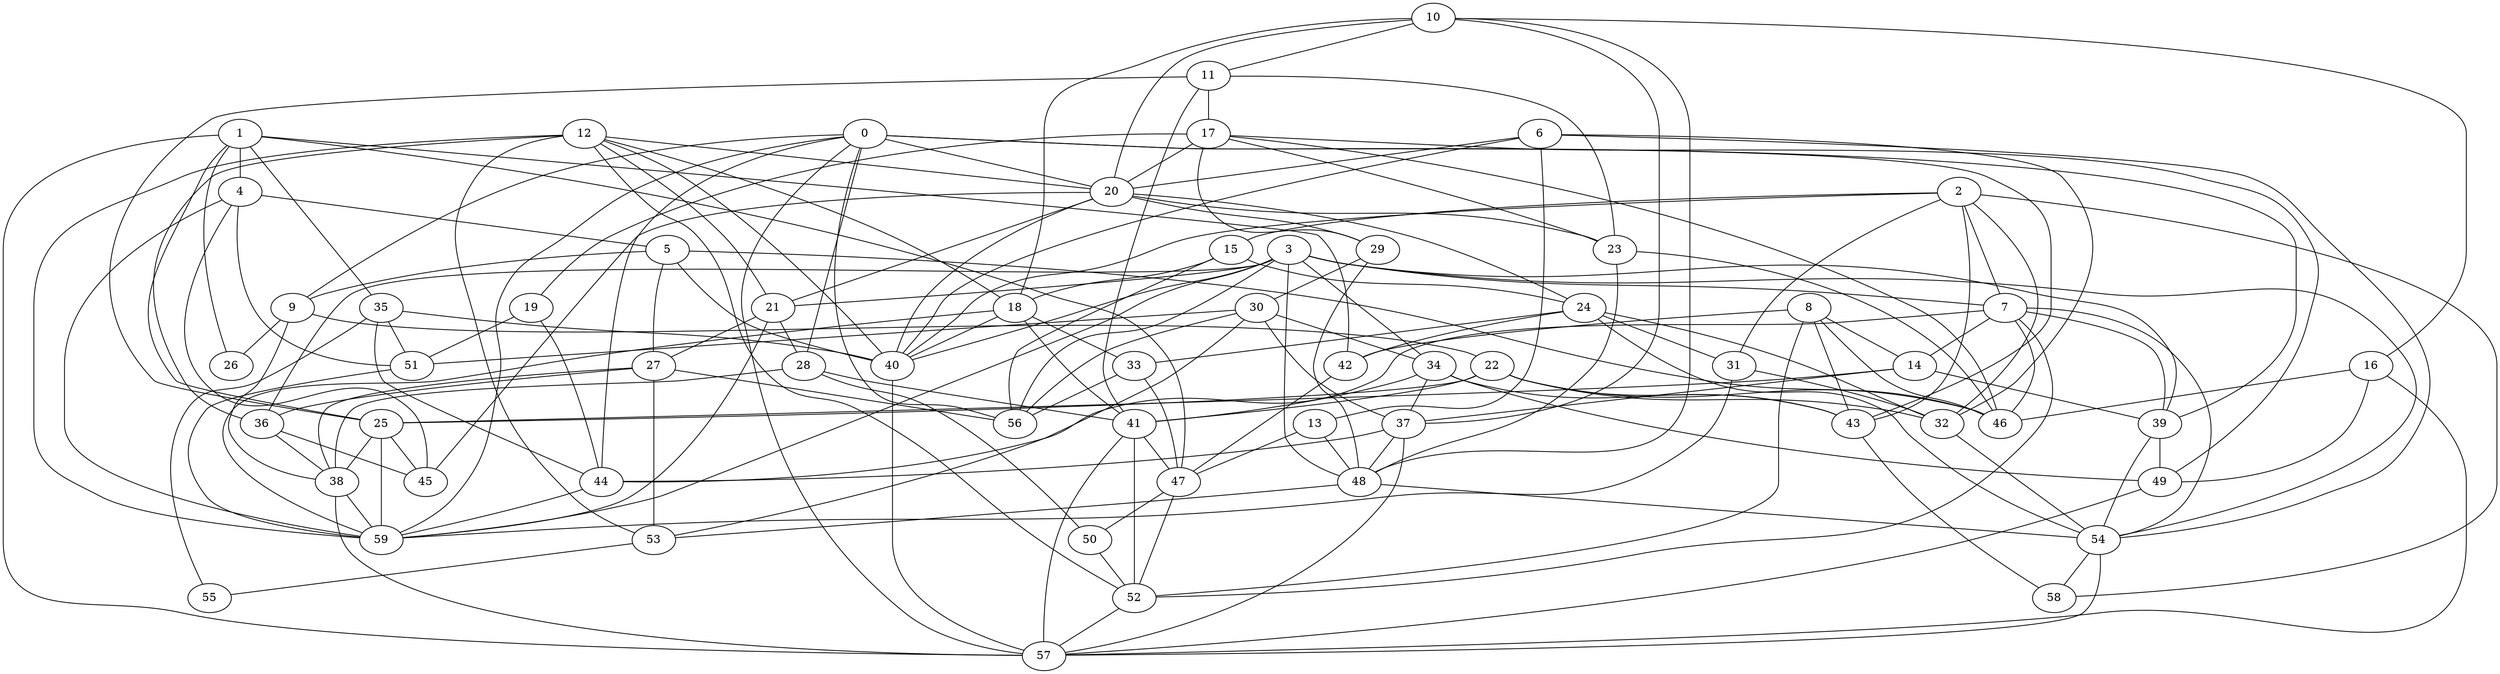 
graph graphname {
    0 -- 39
0 -- 9
0 -- 43
0 -- 44
0 -- 20
0 -- 56
0 -- 57
0 -- 59
0 -- 28
1 -- 35
1 -- 4
1 -- 42
1 -- 47
1 -- 57
1 -- 25
1 -- 26
2 -- 32
2 -- 7
2 -- 40
2 -- 43
2 -- 15
2 -- 58
2 -- 31
3 -- 34
3 -- 36
3 -- 7
3 -- 40
3 -- 39
3 -- 48
3 -- 21
3 -- 54
3 -- 56
3 -- 59
4 -- 51
4 -- 45
4 -- 59
4 -- 5
5 -- 40
5 -- 9
5 -- 27
5 -- 46
6 -- 32
6 -- 40
6 -- 20
6 -- 13
6 -- 54
7 -- 39
7 -- 44
7 -- 14
7 -- 52
7 -- 46
7 -- 54
8 -- 42
8 -- 43
8 -- 52
8 -- 14
8 -- 46
9 -- 26
9 -- 38
9 -- 22
10 -- 48
10 -- 37
10 -- 11
10 -- 16
10 -- 18
10 -- 20
11 -- 25
11 -- 17
11 -- 41
11 -- 23
12 -- 36
12 -- 40
12 -- 18
12 -- 20
12 -- 53
12 -- 52
12 -- 59
12 -- 21
13 -- 48
13 -- 47
14 -- 25
14 -- 39
14 -- 37
15 -- 24
15 -- 56
15 -- 18
16 -- 57
16 -- 46
16 -- 49
17 -- 46
17 -- 49
17 -- 19
17 -- 20
17 -- 23
17 -- 29
18 -- 33
18 -- 40
18 -- 41
18 -- 59
19 -- 51
19 -- 44
20 -- 40
20 -- 45
20 -- 21
20 -- 23
20 -- 24
20 -- 29
21 -- 27
21 -- 59
21 -- 28
22 -- 32
22 -- 43
22 -- 46
22 -- 41
22 -- 25
23 -- 48
23 -- 46
24 -- 32
24 -- 33
24 -- 42
24 -- 54
24 -- 31
25 -- 38
25 -- 45
25 -- 59
27 -- 36
27 -- 38
27 -- 53
27 -- 56
28 -- 41
28 -- 50
28 -- 38
29 -- 48
29 -- 30
30 -- 34
30 -- 37
30 -- 51
30 -- 53
30 -- 56
31 -- 32
31 -- 59
32 -- 54
33 -- 56
33 -- 47
34 -- 37
34 -- 41
34 -- 43
34 -- 49
35 -- 40
35 -- 51
35 -- 44
35 -- 55
36 -- 45
36 -- 38
37 -- 44
37 -- 48
37 -- 57
38 -- 59
38 -- 57
39 -- 49
39 -- 54
40 -- 57
41 -- 47
41 -- 52
41 -- 57
42 -- 47
43 -- 58
44 -- 59
47 -- 50
47 -- 52
48 -- 53
48 -- 54
49 -- 57
50 -- 52
51 -- 59
52 -- 57
53 -- 55
54 -- 57
54 -- 58

}
